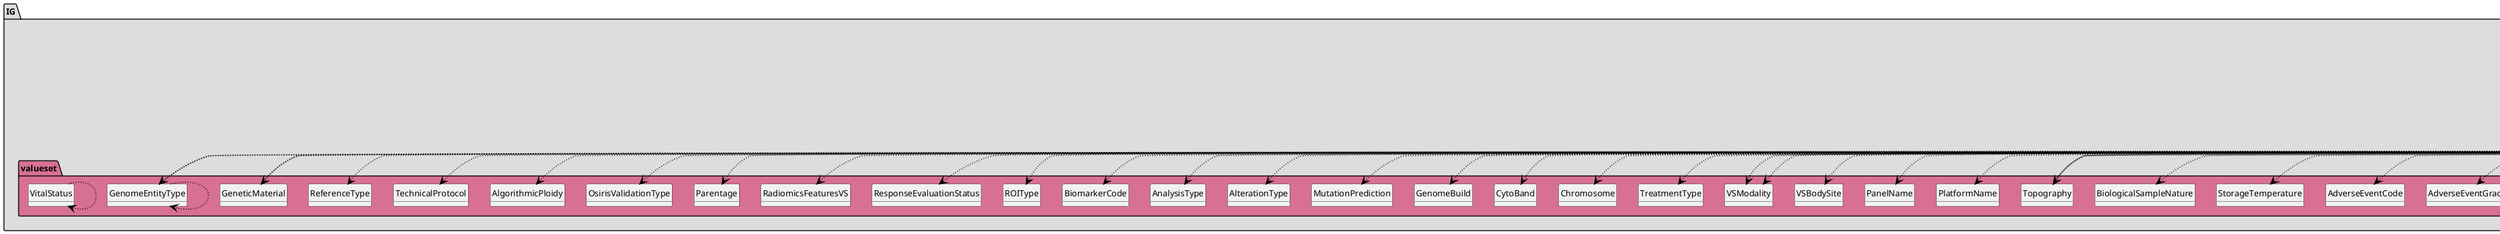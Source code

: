 @startuml
set namespaceSeparator ?
hide circle
hide class fields

package IG #DDDDDD{

     package Profiles #DDDDDD{

        class Analysis{

             Observation.category => [None..1]
             Observation.category.text => [None..None]
             Observation.code => [None..None]
             Observation.subject => [None..None]
             Observation.focus => [None..None]
             Observation.effective[x] => [1..None]
             Observation.effective[x]:effectiveDateTime => [1..1]
        } 

        class AnnotationReference{

             MolecularSequence.coordinateSystem => [None..None]
             MolecularSequence.patient => [None..None]
             MolecularSequence.referenceSeq.orientation => [None..None]
             MolecularSequence.referenceSeq.referenceSeqId => [1..None]
             MolecularSequence.repository => [1..None]
             MolecularSequence.repository:reference-db => [1..1]
             MolecularSequence.repository:reference-db.type => [None..None]
             MolecularSequence.repository:reference-db.name => [1..None]
             MolecularSequence.repository:reference-db.datasetId => [1..None]
             MolecularSequence.repository:pfam-domain => [0..1]
             MolecularSequence.repository:pfam-domain.type => [None..None]
             MolecularSequence.repository:pfam-domain.url => [None..None]
             MolecularSequence.repository:pfam-domain.name => [None..None]
             MolecularSequence.repository:pfam-domain.datasetId => [None..None]
             MolecularSequence.repository:pfam-domain.readsetId => [None..None]
        } 

        class Biomarker{

             Observation.code => [None..None]
             Observation.subject => [None..None]
             Observation.value[x] => [1..None]
             Observation.value[x]:valueQuantity => [0..1]
             Observation.value[x]:valueQuantity.value => [None..None]
             Observation.value[x]:valueQuantity.unit => [None..None]
             Observation.derivedFrom => [None..None]
        } 

        class CauseOfDeath{

             Observation.code => [None..None]
             Observation.subject => [1..None]
             Observation.value[x] => [1..None]
             Observation.component => [None..0]
        } 

        class ClinicalTrialSubject{

             ResearchSubject.study => [None..None]
             ResearchSubject.individual => [None..None]
        } 

        class ClinicalTrial{

             ResearchStudy.identifier => [1..1]
             ResearchStudy.title => [1..None]
        } 

        class CopyNumber{

             Observation => [None..None]
             Observation.subject => [None..None]
             Observation.derivedFrom => [1..None]
             Observation.derivedFrom:Analysis => [1..1]
             Observation.component:cytogenetic-location => [None..None]
             Observation.component:ref-sequence-assembly => [None..None]
             Observation.component:ref-sequence-assembly.value[x] => [None..None]
             Observation.component:variation-code => [None..None]
             Observation.component:variation-code.value[x] => [None..None]
             Observation.component:copy-number => [None..None]
             Observation.component:copy-number.value[x] => [None..None]
             Observation.component:exact-start-end => [None..None]
             Observation.component:exact-start-end.value[x].low => [None..None]
             Observation.component:exact-start-end.value[x].high => [None..None]
             Observation.component:variant-length => [None..None]
             Observation.component:actionability => [0..1]
             Observation.component:actionability.code => [None..None]
             Observation.component:actionability.value[x] => [None..None]
             Observation.component:proposed-for-orientation => [0..1]
             Observation.component:proposed-for-orientation.code => [None..None]
             Observation.component:proposed-for-orientation.value[x] => [None..None]
             Observation.component:pathogenicity => [0..1]
             Observation.component:pathogenicity.code => [None..None]
             Observation.component:pathogenicity.value[x] => [None..None]
             Observation.component:loss-of-heterozygosity => [0..1]
             Observation.component:loss-of-heterozygosity.code => [None..None]
             Observation.component:loss-of-heterozygosity.value[x] => [None..None]
             Observation.component:segment-intensity => [0..1]
             Observation.component:segment-intensity.code => [None..None]
             Observation.component:segment-intensity.value[x] => [None..None]
        } 

        class DataValidation{

             VerificationResult.target => [1..1]
             VerificationResult.status => [None..None]
             VerificationResult.validationType => [1..None]
             VerificationResult.validationProcess => [None..1]
        } 

        class DueToTumorPathologyEvent{

             Extension => [None..None]
             Extension.value[x] => [None..None]
        } 

        class Expression{

             Observation.extension:strandBias => <&plus>[0..1]
             Observation.code => [None..None]
             Observation.subject => [None..None]
             Observation.derivedFrom => [1..None]
             Observation.derivedFrom:analysis => [1..1]
             Observation.component => [1..None]
             Observation.component:actionability => [0..1]
             Observation.component:actionability.code => [None..None]
             Observation.component:actionability.value[x] => [None..None]
             Observation.component:proposed-for-orientation => [0..1]
             Observation.component:proposed-for-orientation.code => [None..None]
             Observation.component:proposed-for-orientation.value[x] => [None..None]
             Observation.component:pathogenicity => [0..1]
             Observation.component:pathogenicity.code => [None..None]
             Observation.component:pathogenicity.value[x] => [None..None]
             Observation.component:gene-studied => [0..*]
             Observation.component:gene-studied.code => [None..None]
             Observation.component:gene-studied.value[x] => [1..None]
             Observation.component:gene-expression => [1..1]
             Observation.component:gene-expression.code => [None..None]
             Observation.component:gene-expression.value[x] => [None..None]
        } 

        class FamilyCancerHistory{

             FamilyMemberHistory.patient => [None..None]
             FamilyMemberHistory.relationship => [None..None]
             FamilyMemberHistory.condition.code => [None..None]
        } 

        class Fusion{

             Observation.extension:spanning-pairs => <&plus>[0..1]
             Observation.extension:spanning-pairs.value[x] => <&plus>[None..None]
             Observation.extension:split-reads => <&plus>[0..1]
             Observation.extension:split-reads.value[x] => <&plus>[None..None]
             Observation.code => [None..None]
             Observation.subject => [None..None]
             Observation.derivedFrom => [1..None]
             Observation.derivedFrom:fusion-molecular-sequences => [0..2]
             Observation.derivedFrom:analysis => [1..1]
             Observation.component => [1..None]
             Observation.component:actionability => [0..1]
             Observation.component:actionability.code => [None..None]
             Observation.component:actionability.value[x] => [None..None]
             Observation.component:proposed-for-orientation => [0..1]
             Observation.component:proposed-for-orientation.code => [None..None]
             Observation.component:proposed-for-orientation.value[x] => [None..None]
             Observation.component:pathogenicity => [0..1]
             Observation.component:pathogenicity.code => [None..None]
             Observation.component:pathogenicity.value[x] => [None..None]
             Observation.component:gene-studied => [0..*]
             Observation.component:gene-studied.code => [None..None]
             Observation.component:gene-studied.value[x] => [1..None]
             Observation.component:in-frame => [1..1]
             Observation.component:in-frame.code => [None..None]
             Observation.component:in-frame.value[x] => [None..None]
        } 

        class GeneticConsent{

             Consent.scope => [None..None]
             Consent.category => [None..None]
             Consent.patient => [None..None]
             Consent.dateTime => [1..None]
             Consent.provision => [1..None]
             Consent.provision.type => [1..None]
             Consent.provision.class => [1..1]
             Consent.provision.data.reference => [None..None]
        } 

        class GenomeEntity{

             MolecularSequence.extension => [1..None]
             MolecularSequence.extension:genomeentityType => <&plus>[1..1]
             MolecularSequence.type => [None..0]
             MolecularSequence.coordinateSystem => [None..None]
             MolecularSequence.patient => [None..None]
             MolecularSequence.repository => [1..None]
             MolecularSequence.repository:genome-entity-db => [1..1]
             MolecularSequence.repository:genome-entity-db.type => [None..None]
             MolecularSequence.repository:genome-entity-db.name => [1..None]
             MolecularSequence.repository:genome-entity-db.datasetId => [1..None]
        } 

        class ImagingDevice{

             Device.manufacturer => [1..None]
             Device.deviceName => [1..1]
             Device.deviceName.name => [None..None]
             Device.deviceName.type => [None..None]
             Device.version => [1..1]
        } 

        class EndpointImaging{

             Endpoint.name => [1..None]
        } 

        class LocationImaging{

             Location.name => [None..None]
        } 

        class MolecularSequence3Prime{

             MolecularSequence.type => [None..None]
             MolecularSequence.coordinateSystem => [None..None]
             MolecularSequence.patient => [None..None]
             MolecularSequence.referenceSeq => [1..None]
             MolecularSequence.referenceSeq.chromosome => [None..None]
             MolecularSequence.referenceSeq.strand => [None..None]
             MolecularSequence.referenceSeq.windowStart => [None..None]
        } 

        class MolecularSequence5Prime{

             MolecularSequence.type => [None..None]
             MolecularSequence.coordinateSystem => [None..None]
             MolecularSequence.patient => [None..None]
             MolecularSequence.referenceSeq => [1..None]
             MolecularSequence.referenceSeq.chromosome => [None..None]
             MolecularSequence.referenceSeq.strand => [None..None]
             MolecularSequence.referenceSeq.windowStart => [None..None]
        } 

        class OncoAdverseEvent{

             AdverseEvent.extension:end-date => <&plus>[0..1]
             AdverseEvent.event => [1..None]
             AdverseEvent.subject => [None..None]
             AdverseEvent.date => [1..None]
             AdverseEvent.seriousness => [1..None]
             AdverseEvent.seriousness.coding.code => [None..None]
             AdverseEvent.suspectEntity.instance => [None..None]
             AdverseEvent.subjectMedicalHistory => [None..None]
        } 

        class ImagingContrast{

             Medication.code => [1..None]
             Medication.code.text => [None..None]
        } 

        class BiologicalSample{

             Specimen.extension => [1..None]
             Specimen.extension:BiologicalSampleOrigin => <&plus>[1..1]
             Specimen.extension:BiologicalSampleOrigin.value[x]:valueCodeableConcept => <&plus>[None..None]
             Specimen.extension:BasedOnCondition => <&plus>[0..1]
             Specimen.extension:BasedOnCondition.value[x]:valueReference => <&plus>[None..None]
             Specimen.identifier => [1..1]
             Specimen.type => [1..None]
             Specimen.subject => [None..None]
             Specimen.parent => [None..1]
             Specimen.collection.collected[x] => [1..None]
             Specimen.collection.collected[x]:collectedDateTime => [1..1]
             Specimen.collection.quantity => [None..None]
             Specimen.collection.quantity.value => [None..None]
             Specimen.collection.quantity.unit => [None..None]
             Specimen.collection.quantity.code => [None..None]
             Specimen.collection.bodySite => [1..None]
             Specimen.condition => [None..1]
             Specimen.condition.text => [None..None]
        } 

        class ImagingInjection{

             MedicationAdministration.medication[x] => [None..None]
             MedicationAdministration.effective[x] => [None..None]
             MedicationAdministration.effective[x]:effectiveDateTime => [0..1]
             MedicationAdministration.effective[x]:effectivePeriod => [0..1]
             MedicationAdministration.effective[x]:effectivePeriod.start => [None..None]
             MedicationAdministration.effective[x]:effectivePeriod.end => [None..None]
             MedicationAdministration.dosage => [None..None]
             MedicationAdministration.dosage.route => [None..None]
             MedicationAdministration.dosage.route.coding.code => [None..None]
             MedicationAdministration.dosage.route.coding.display => [None..None]
             MedicationAdministration.dosage.dose => [None..None]
        } 

        class OncoImagingStudy{

             ImagingStudy.identifier => [1..1]
             ImagingStudy.modality => [1..None]
             ImagingStudy.subject => [None..None]
             ImagingStudy.started => [1..None]
             ImagingStudy.endpoint => [1..1]
             ImagingStudy.numberOfSeries => [1..None]
             ImagingStudy.location => [None..None]
             ImagingStudy.reasonReference => [1..1]
             ImagingStudy.description => [1..None]
             ImagingStudy.series => [1..None]
             ImagingStudy.series.extension => [1..None]
             ImagingStudy.series.extension:series-weightheigt => <&plus>[0..1]
             ImagingStudy.series.extension:series-weightheigt.extension:patient_weight => <&plus>[None..None]
             ImagingStudy.series.extension:series-weightheigt.extension:patient_height => <&plus>[None..None]
             ImagingStudy.series.extension:imaging-settings => <&plus>[1..1]
             ImagingStudy.series.extension:imaging-settings.extension:slice_thickness => <&plus>[None..None]
             ImagingStudy.series.extension:imaging-settings.extension:pixel_spacing => <&plus>[None..None]
             ImagingStudy.series.extension:imaging-settings.extension:field_of_view => <&plus>[None..None]
             ImagingStudy.series.extension:imaging-settings.extension:rows => <&plus>[None..None]
             ImagingStudy.series.extension:imaging-settings.extension:columns => <&plus>[None..None]
             ImagingStudy.series.extension:imaging-settings.extension:mr_image => <&plus>[None..None]
             ImagingStudy.series.extension:imaging-settings.extension:mr_image.extension:sequence_name => <&plus>[None..None]
             ImagingStudy.series.extension:imaging-settings.extension:mr_image.extension:magnetic_field_strength => <&plus>[None..None]
             ImagingStudy.series.extension:imaging-settings.extension:mr_image.extension:mr_acquisition_type => <&plus>[None..None]
             ImagingStudy.series.extension:imaging-settings.extension:mr_image.extension:repetition_time => <&plus>[None..None]
             ImagingStudy.series.extension:imaging-settings.extension:mr_image.extension:echo_time => <&plus>[None..None]
             ImagingStudy.series.extension:imaging-settings.extension:mr_image.extension:imaging_frequency => <&plus>[None..None]
             ImagingStudy.series.extension:imaging-settings.extension:mr_image.extension:flip_angle => <&plus>[None..None]
             ImagingStudy.series.extension:imaging-settings.extension:mr_image.extension:inversion_time => <&plus>[None..None]
             ImagingStudy.series.extension:imaging-settings.extension:mr_image.extension:receive_coil_name => <&plus>[None..None]
             ImagingStudy.series.extension:imaging-settings.extension:ct_image => <&plus>[None..None]
             ImagingStudy.series.extension:imaging-settings.extension:ct_image.extension:kvp => <&plus>[None..None]
             ImagingStudy.series.extension:imaging-settings.extension:ct_image.extension:xray_tube_current => <&plus>[None..None]
             ImagingStudy.series.extension:imaging-settings.extension:ct_image.extension:exposure_time => <&plus>[None..None]
             ImagingStudy.series.extension:imaging-settings.extension:ct_image.extension:spiral_pitch_factor => <&plus>[None..None]
             ImagingStudy.series.extension:imaging-settings.extension:ct_image.extension:filter_type => <&plus>[None..None]
             ImagingStudy.series.extension:imaging-settings.extension:ct_image.extension:convolution_kernel => <&plus>[None..None]
             ImagingStudy.series.extension:imaging-settings.extension:dx_image => <&plus>[None..None]
             ImagingStudy.series.extension:imaging-settings.extension:dx_image.extension:image_laterality => <&plus>[None..None]
             ImagingStudy.series.extension:imaging-settings.extension:dx_image.extension:patient_orientation => <&plus>[None..None]
             ImagingStudy.series.extension:imaging-settings.extension:dx_image.extension:kvp => <&plus>[None..None]
             ImagingStudy.series.extension:imaging-settings.extension:dx_image.extension:exposure => <&plus>[None..None]
             ImagingStudy.series.extension:imaging-settings.extension:dx_image.extension:exposure_time => <&plus>[None..None]
             ImagingStudy.series.extension:imaging-settings.extension:pt_nm_image => <&plus>[None..None]
             ImagingStudy.series.extension:imaging-settings.extension:pt_nm_image.extension:attenuation_correction_method => <&plus>[None..None]
             ImagingStudy.series.extension:imaging-settings.extension:pt_nm_image.extension:reconstruction_method => <&plus>[None..None]
             ImagingStudy.series.extension:imaging-settings.extension:pt_nm_image.extension:scatter_correction_method => <&plus>[None..None]
             ImagingStudy.series.uid => [None..None]
             ImagingStudy.series.number => [None..None]
             ImagingStudy.series.modality => [None..None]
             ImagingStudy.series.description => [1..None]
             ImagingStudy.series.numberOfInstances => [1..None]
             ImagingStudy.series.bodySite => [None..None]
             ImagingStudy.series.started => [1..None]
             ImagingStudy.series.performer.actor => [None..None]
             ImagingStudy.series.instance.uid => [None..None]
        } 

        class OncoMedicationStatement{

             MedicationStatement.basedOn => [None..None]
             MedicationStatement.medication[x] => [None..None]
             MedicationStatement.medication[x]:medicationCodeableConcept => [0..1]
             MedicationStatement.medication[x]:medicationCodeableConcept.coding.code => [None..None]
             MedicationStatement.medication[x]:medicationCodeableConcept.text => [None..None]
             MedicationStatement.subject => [None..None]
        } 

        class OncoOrganization{

             Organization.identifier => [1..None]
             Organization.identifier:finess => [1..1]
             Organization.identifier:finess.system => [1..None]
             Organization.identifier:finess.value => [None..None]
        } 

        class OncoPatient{

             Patient.id => [1..None]
             Patient.extension => [1..None]
             Patient.extension:ethnicity => <&plus>[0..1]
             Patient.extension:origin-center => <&plus>[1..1]
             Patient.gender => [1..None]
             Patient.birthDate => [1..None]
             Patient.deceased[x] => [None..None]
             Patient.deceased[x]:deceasedDateTime => [0..1]
             Patient.managingOrganization => [1..None]
        } 

        class Surgery{

             Procedure.basedOn => [None..None]
             Procedure.category => [None..None]
             Procedure.category.text => [None..None]
             Procedure.code => [None..None]
             Procedure.subject => [None..None]
             Procedure.reasonReference => [None..None]
             Procedure.outcome => [None..None]
        } 

        class OncoTNM{

             Observation.code => [None..None]
             Observation.subject => [None..None]
             Observation.focus => [None..None]
             Observation.component => [None..None]
             Observation.component:tnm-t => [0..1]
             Observation.component:tnm-t.code => [None..None]
             Observation.component:tnm-t.value[x] => [None..None]
             Observation.component:tnm-n => [0..1]
             Observation.component:tnm-n.code => [None..None]
             Observation.component:tnm-n.value[x] => [None..None]
             Observation.component:tnm-m => [0..1]
             Observation.component:tnm-m.code => [None..None]
             Observation.component:tnm-m.value[x] => [None..None]
             Observation.component:tnm-type => [0..1]
             Observation.component:tnm-type.code => [None..None]
             Observation.component:tnm-type.value[x] => [None..None]
             Observation.component:tnm-type.value[x].coding.version => [None..None]
             Observation.component:tnm-type.value[x].coding.code => [None..None]
        } 

        class PerformanceStatus{

             Observation.code => [None..None]
             Observation.subject => [None..None]
             Observation.focus => [None..None]
             Observation.value[x] => [None..None]
        } 

        class RadiomicsImageFilters{

             Observation.extension => [1..None]
             Observation.extension:radiomics-image-filters-settings => <&plus>[1..1]
             Observation.partOf => [1..1]
             Observation.code => [None..None]
             Observation.note => [1..1]
        } 

        class RadiomicsCriteria{

             Observation.extension => [1..None]
             Observation.extension:radiomics-criteria-settings => <&plus>[1..1]
             Observation.code => [None..None]
             Observation.focus => [1..1]
             Observation.hasMember => [1..1]
        } 

        class RadiomicsFeatures{

             Observation.code => [None..None]
             Observation.code.coding.code => [1..None]
             Observation.code.text => [1..None]
             Observation.value[x] => [1..None]
             Observation.value[x]:valueQuantity => [1..1]
             Observation.hasMember => [1..None]
        } 

        class RadiotherapyCourseSummary{

             Procedure.extension:treatmentIntent => <&plus>[0..1]
             Procedure.extension:treatmentTerminationReason => <&plus>[0..1]
             Procedure.extension:numberOfSessions => <&plus>[0..1]
             Procedure.basedOn => [None..None]
             Procedure.category => [1..None]
             Procedure.category.coding.code => [1..None]
             Procedure.code => [1..None]
             Procedure.code.coding.display => [None..None]
             Procedure.subject => [None..None]
             Procedure.performed[x] => [1..None]
             Procedure.performed[x].start => [1..None]
             Procedure.performed[x].end => [1..None]
        } 

        class RadiotherapyPhase{

             Procedure.extension => [1..None]
             Procedure.extension:numberOfFractions => <&plus>[1..1]
             Procedure.partOf => [1..1]
             Procedure.category => [1..None]
             Procedure.category.coding.code => [1..None]
             Procedure.code => [1..None]
             Procedure.code.coding.display => [None..None]
             Procedure.subject => [None..None]
             Procedure.performed[x] => [1..None]
             Procedure.performed[x].start => [1..None]
             Procedure.performed[x].end => [1..None]
        } 

        class RadiotherapyPlan{

             Procedure.extension => [2..None]
             Procedure.extension:basedOn => <&plus>[0..3]
             Procedure.extension:basedOn.extension:seriesUID => <&plus>[None..None]
             Procedure.extension:basedOn.extension:rtStructUID => <&plus>[None..None]
             Procedure.extension:doseToVolume => <&plus>[0..*]
             Procedure.extension:doseToVolume.extension:fractionDose => <&plus>[None..None]
             Procedure.extension:doseToVolume.extension:numberOfFractions => <&plus>[None..None]
             Procedure.extension:doseToVolume.extension:totalDose => <&plus>[None..None]
             Procedure.extension:doseToVolume.extension:rtDoseUID => <&plus>[None..None]
             Procedure.extension:modalityAndTechnique => <&plus>[0..*]
             Procedure.extension:modalityAndTechnique.extension:radiotherapyModality => <&plus>[None..None]
             Procedure.extension:modalityAndTechnique.extension:radiotherapyTechnique => <&plus>[None..None]
             Procedure.extension:modalityAndTechnique.extension:radiotherapyTreatmentMachinePlanned => <&plus>[None..None]
             Procedure.extension:energyOrIsotope => <&plus>[0..*]
             Procedure.extension:energyOrIsotope.extension:quantityEnergyOrIsotope => <&plus>[None..None]
             Procedure.extension:energyOrIsotope.extension:nameEnergyOrIsotope => <&plus>[None..None]
             Procedure.extension:numberOfFractions => <&plus>[1..1]
             Procedure.extension:reasonReplanification => <&plus>[0..1]
             Procedure.extension:algorithmName => <&plus>[1..1]
             Procedure.identifier => [1..None]
             Procedure.identifier:rtPlanUID => [1..1]
             Procedure.identifier:rtPlanUID.type => [1..None]
             Procedure.partOf => [1..1]
             Procedure.category => [1..None]
             Procedure.category.coding.code => [1..None]
             Procedure.code => [1..None]
             Procedure.code.coding.display => [None..None]
             Procedure.subject => [None..None]
             Procedure.performed[x] => [1..None]
             Procedure.performed[x].start => [1..None]
             Procedure.performed[x].end => [1..None]
        } 

        class RadiotherapyVolume{

             BodyStructure.identifier => [1..1]
             BodyStructure.location => [1..None]
             BodyStructure.locationQualifier => [None..None]
             BodyStructure.description => [None..None]
             BodyStructure.patient => [None..None]
        } 

        class RelatedPathology{

             Condition.code => [None..None]
             Condition.subject => [None..None]
             Condition.onset[x] => [None..None]
             Condition.onset[x]:onsetDateTime => [0..1]
             Condition.abatement[x] => [None..None]
             Condition.abatement[x]:abatementDateTime => [0..1]
        } 

        class ResponseEvaluation{

             Observation.basedOn => [None..None]
             Observation.code => [None..None]
             Observation.subject => [None..None]
             Observation.effective[x] => [1..None]
             Observation.effective[x]:effectiveDateTime => [1..1]
             Observation.value[x] => [1..None]
        } 

        class RoiSegmentation{

             Observation.text => [1..None]
             Observation.identifier => [4..None]
             Observation.identifier:dicom_reference => [1..*]
             Observation.identifier:dicom_reference.type.text => [1..None]
             Observation.identifier:series_reference => [1..1]
             Observation.identifier:series_reference.type.text => [1..None]
             Observation.identifier:roi => [1..1]
             Observation.identifier:roi.type.text => [1..None]
             Observation.identifier:file => [1..1]
             Observation.identifier:file.type.text => [1..None]
             Observation.partOf => [1..1]
             Observation.code => [None..None]
             Observation.subject => [None..None]
             Observation.note => [None..1]
        } 

        class SequencingAnalysis{

             Observation => [None..None]
             Observation.category.text => [None..None]
             Observation.code => [None..None]
             Observation.subject => [None..None]
             Observation.focus => [None..None]
             Observation.effective[x]:effectiveDateTime => [None..None]
             Observation.method => [1..None]
             Observation.specimen => [None..None]
             Observation.device => [1..None]
             Observation.component => [1..None]
             Observation.component:algorithmic-cellularity => [0..1]
             Observation.component:algorithmic-cellularity.code => [None..None]
             Observation.component:algorithmic-cellularity.value[x] => [None..None]
             Observation.component:algorithmic-ploidy => [0..1]
             Observation.component:algorithmic-ploidy.code => [None..None]
             Observation.component:algorithmic-ploidy.value[x] => [None..None]
             Observation.component:algorithmic-ploidy.value[x]:valueCodeableConcept => [0..1]
             Observation.component:number-of-breakpoints => [0..1]
             Observation.component:number-of-breakpoints.code => [None..None]
             Observation.component:number-of-breakpoints.value[x] => [None..None]
             Observation.component:date-of-experiment => [0..1]
             Observation.component:date-of-experiment.code => [None..None]
             Observation.component:date-of-experiment.value[x] => [None..None]
             Observation.component:analytic-pipeline-code => [1..1]
             Observation.component:analytic-pipeline-code.code => [None..None]
             Observation.component:analytic-pipeline-code.value[x] => [None..None]
        } 

        class SequencingDevice{

             Device.identifier => [None..1]
             Device.type => [1..None]
             Device.version => [None..1]
             Device.version.type => [None..None]
             Device.version.type.coding => [None..None]
             Device.version.type.text => [None..None]
        } 

        class SNP{

             Observation.extension:strand-bias => <&plus>[0..1]
             Observation.extension:strand-bias.value[x] => <&plus>[None..None]
             Observation.subject => [1..None]
             Observation.derivedFrom => [1..1]
             Observation.component => [8..None]
             Observation.component:cytogenetic-location => [None..1]
             Observation.component:cytogenetic-location.value[x] => [None..None]
             Observation.component:ref-sequence-assembly => [1..1]
             Observation.component:ref-sequence-assembly.value[x] => [None..None]
             Observation.component:dna-chg-type => [1..None]
             Observation.component:dna-chg-type.value[x] => [None..None]
             Observation.component:genomic-source-class => [1..None]
             Observation.component:genomic-source-class.value[x] => [None..None]
             Observation.component:allelic-read-depth => [1..1]
             Observation.component:allelic-read-depth.value[x] => [None..None]
             Observation.component:allelic-state => [None..None]
             Observation.component:allelic-state.value[x] => [None..None]
             Observation.component:ref-allele => [1..None]
             Observation.component:ref-allele.value[x] => [None..None]
             Observation.component:alt-allele => [1..None]
             Observation.component:alt-allele.value[x] => [None..None]
             Observation.component:exact-start-end => [None..None]
             Observation.component:exact-start-end.value[x].low => [None..None]
             Observation.component:exact-start-end.value[x].high => [1..None]
             Observation.component:pathogenicity => [0..1]
             Observation.component:pathogenicity.code => [None..None]
             Observation.component:pathogenicity.value[x] => [None..None]
             Observation.component:actionability => [0..1]
             Observation.component:actionability.code => [None..None]
             Observation.component:actionability.value[x] => [None..None]
             Observation.component:proposed-for-orientation => [0..1]
             Observation.component:proposed-for-orientation.code => [None..None]
             Observation.component:proposed-for-orientation.value[x] => [None..None]
             Observation.component:chromosome => [1..*]
             Observation.component:chromosome.code => [None..None]
             Observation.component:chromosome.value[x] => [1..None]
             Observation.component:variant-read-depth => [1..1]
             Observation.component:variant-read-depth.code => [None..None]
             Observation.component:variant-read-depth.value[x] => [1..None]
        } 

        class Treatment{

             CarePlan.extension:treatment-line => <&plus>[0..1]
             CarePlan.extension:treatment-line.value[x]:valueInteger => <&plus>[None..None]
             CarePlan.category => [1..1]
             CarePlan.subject => [None..None]
             CarePlan.period.start => [1..None]
             CarePlan.period.end => [1..None]
             CarePlan.supportingInfo => [None..1]
             CarePlan.activity => [None..None]
             CarePlan.activity.detail.code => [None..None]
             CarePlan.activity.detail.reasonReference => [None..None]
             CarePlan.activity:activity-code => [0..1]
             CarePlan.activity:activity-code.detail => [1..None]
             CarePlan.activity:activity-code.detail.code => [1..None]
             CarePlan.activity:activity-code.detail.code.coding.system => [1..None]
        } 

        class TumorPathologyEvent{

             Condition.extension:due-to => <&plus>[0..1]
             Condition.extension:laterality => <&plus>[0..1]
             Condition.extension:laterality.value[x].coding.code => <&plus>[None..None]
             Condition.extension:histologygrade => <&plus>[0..1]
             Condition.extension:histologygrade.extension:histologyGradeType => <&plus>[None..None]
             Condition.extension:histologygrade.extension:histologyGradeValue => <&plus>[None..None]
             Condition.code => [1..None]
             Condition.bodySite => [1..1]
             Condition.bodySite.coding.code => [None..None]
             Condition.subject => [None..None]
             Condition.onset[x] => [1..None]
             Condition.onset[x]:onsetDateTime => [1..1]
             Condition.abatement[x] => [None..None]
             Condition.abatement[x]:abatementDateTime => [0..1]
             Condition.recordedDate => [1..None]
             Condition.stage => [1..None]
             Condition.stage:morphology => [1..1]
             Condition.stage:morphology.summary => [1..None]
             Condition.stage:morphology.summary.coding.code => [None..None]
             Condition.stage:morphology.type.coding.code => [1..None]
        } 

        class VariantAnnotation{

             Observation => [None..None]
             Observation.subject => [None..None]
             Observation.hasMember => [2..2]
             Observation.derivedFrom => [1..2]
             Observation.component => [1..None]
             Observation.component:gene-studied => [None..1]
             Observation.component:gene-studied.value[x].coding.code => [None..None]
             Observation.component:gene-studied.value[x].text => [None..None]
             Observation.component:cytogenetic-location => [None..1]
             Observation.component:cytogenetic-location.value[x].text => [None..None]
             Observation.component:dna-chg => [None..None]
             Observation.component:dna-chg.value[x].coding.code => [None..None]
             Observation.component:dna-chg-type => [1..None]
             Observation.component:dna-chg-type.value[x] => [None..None]
             Observation.component:dna-chg-type.value[x].coding => [1..1]
             Observation.component:dna-chg-type.value[x].coding.code => [None..None]
             Observation.component:genomic-dna-chg => [None..None]
             Observation.component:genomic-dna-chg.value[x].coding.code => [None..None]
             Observation.component:amino-acid-chg => [None..None]
             Observation.component:amino-acid-chg.value[x].coding.code => [None..None]
             Observation.component:amino-acid-chg-type => [None..None]
             Observation.component:amino-acid-chg-type.value[x] => [None..None]
             Observation.component:amino-acid-chg-type.value[x].coding.code => [None..None]
             Observation.component:mutation-prediction-software => [0..1]
             Observation.component:mutation-prediction-software.code => [None..None]
             Observation.component:mutation-prediction-software.code.text => [None..None]
             Observation.component:mutation-prediction-software.value[x] => [None..None]
             Observation.component:mutation-prediction-software.value[x].coding.code => [None..None]
             Observation.component:mutation-prediction-score => [0..1]
             Observation.component:mutation-prediction-score.code => [None..None]
             Observation.component:mutation-prediction-score.code.text => [None..None]
             Observation.component:mutation-prediction-score.value[x] => [None..None]
             Observation.component:mutation-prediction-score.value[x].value => [None..None]
             Observation.component:mutation-prediction-evidence-value => [0..1]
             Observation.component:mutation-prediction-evidence-value.code => [None..None]
             Observation.component:mutation-prediction-evidence-value.code.text => [None..None]
             Observation.component:mutation-prediction-evidence-value.value[x] => [None..None]
             Observation.component:rna-chg => [0..1]
             Observation.component:rna-chg.code => [None..None]
             Observation.component:rna-chg.code.text => [None..None]
             Observation.component:rna-chg.value[x] => [None..None]
             Observation.component:rna-chg.value[x].coding.code => [None..None]
             Observation.component:on-splicing-site => [0..1]
             Observation.component:on-splicing-site.code => [None..None]
             Observation.component:on-splicing-site.value[x] => [None..None]
        } 

        class VitalStatus{

             Observation.code => [None..None]
             Observation.subject => [1..None]
             Observation.effective[x] => [1..None]
             Observation.value[x] => [1..None]
             Observation.value[x].coding.code => [1..None]
             Observation.component => [None..0]
         }

     }
     package extension #paleturquoise {

     Expression -[#black,dashed,thickness=2]-> GeneExpressionDataType
     Fusion -[#black,dashed,thickness=2]-> SpanningPairs
     Fusion -[#black,dashed,thickness=2]-> SplitReads
     GenomeEntity -[#black,dashed,thickness=2]-> GenomeEntityType
     OncoAdverseEvent -[#black,dashed,thickness=2]-> EndDate
     BiologicalSample -[#black,dashed,thickness=2]-> BiologicalSampleOrigin
     BiologicalSample -[#black,dashed,thickness=2]-> BasedOnCondition
     OncoImagingStudy -[#black,dashed,thickness=2]-> WeightHeight
     OncoImagingStudy -[#black,dashed,thickness=2]-> ImagingSettings
     OncoPatient -[#black,dashed,thickness=2]-> Ethnicity
     OncoPatient -[#black,dashed,thickness=2]-> OriginCenter
     RadiomicsImageFilters -[#black,dashed,thickness=2]-> RadiomicsImageFiltersSettings
     RadiomicsCriteria -[#black,dashed,thickness=2]-> RadiomicsCriteriaSettings
     RadiotherapyCourseSummary -[#black,dashed,thickness=2]-> TreatmentIntent
     RadiotherapyCourseSummary -[#black,dashed,thickness=2]-> TreatmentTerminationReason
     RadiotherapyCourseSummary -[#black,dashed,thickness=2]-> NumberOfSessions
     RadiotherapyPhase -[#black,dashed,thickness=2]-> NumberOfFractions
     RadiotherapyPlan -[#black,dashed,thickness=2]-> BasedOn
     RadiotherapyPlan -[#black,dashed,thickness=2]-> DoseToVolume
     RadiotherapyPlan -[#black,dashed,thickness=2]-> ModalityAndTechnique
     RadiotherapyPlan -[#black,dashed,thickness=2]-> EnergyOrIsotope
     RadiotherapyPlan -[#black,dashed,thickness=2]-> NumberOfFractions
     RadiotherapyPlan -[#black,dashed,thickness=2]-> ReasonReplanification
     RadiotherapyPlan -[#black,dashed,thickness=2]-> AlgorithmName
     SNP -[#black,dashed,thickness=2]-> StrandBias
     Treatment -[#black,dashed,thickness=2]-> TreatmentLine
     TumorPathologyEvent -[#black,dashed,thickness=2]-> DueToTumorPathologyEvent
     TumorPathologyEvent -[#black,dashed,thickness=2]-> Laterality
     TumorPathologyEvent -[#black,dashed,thickness=2]-> Histology_Grade

        class BasedOnCondition{

          Extension.extension => [None..0]
          Extension.url => [None..None]
          Extension.value[x] => [None..None]
          Extension.value[x]:valueReference => [0..1]
        } 
        class BiologicalSampleOrigin{

          Extension.extension => [None..0]
          Extension.url => [None..None]
          Extension.value[x] => [1..None]
          Extension.value[x]:valueCodeableConcept => [1..1]
          Extension.value[x]:valueCodeableConcept.text => [None..None]
        } 
        class EndDate{

          Extension.extension => [None..0]
          Extension.url => [None..None]
          Extension.value[x] => [None..None]
        } 
        class AlgorithmName{

          Extension.extension => [None..0]
          Extension.url => [None..None]
          Extension.value[x] => [None..None]
        } 
        class BasedOn{

          Extension.extension:imagingStudyRef => [0..1]
          Extension.extension:imagingStudyRef.extension => [None..0]
          Extension.extension:imagingStudyRef.url => [None..None]
          Extension.extension:imagingStudyRef.value[x] => [None..None]
          Extension.extension:seriesUID => [0..1]
          Extension.extension:seriesUID.extension => [None..0]
          Extension.extension:seriesUID.url => [None..None]
          Extension.extension:seriesUID.value[x] => [None..None]
          Extension.extension:rtStructUID => [0..1]
          Extension.extension:rtStructUID.extension => [None..0]
          Extension.extension:rtStructUID.url => [None..None]
          Extension.extension:rtStructUID.value[x] => [None..None]
          Extension.url => [None..None]
          Extension.value[x] => [None..0]
        } 
        class DoseToVolume{

          Extension.extension => [4..None]
          Extension.extension:volume => [1..*]
          Extension.extension:volume.extension => [None..0]
          Extension.extension:volume.url => [None..None]
          Extension.extension:volume.value[x] => [1..None]
          Extension.extension:fractionDose => [1..1]
          Extension.extension:fractionDose.extension => [None..0]
          Extension.extension:fractionDose.url => [None..None]
          Extension.extension:fractionDose.value[x] => [1..None]
          Extension.extension:numberOfFractions => [1..1]
          Extension.extension:numberOfFractions.extension => [None..0]
          Extension.extension:numberOfFractions.url => [None..None]
          Extension.extension:numberOfFractions.value[x] => [1..None]
          Extension.extension:totalDose => [1..1]
          Extension.extension:totalDose.extension => [None..0]
          Extension.extension:totalDose.url => [None..None]
          Extension.extension:totalDose.value[x] => [1..None]
          Extension.extension:rtDoseUID => [0..1]
          Extension.extension:rtDoseUID.extension => [None..0]
          Extension.extension:rtDoseUID.url => [None..None]
          Extension.extension:rtDoseUID.value[x] => [None..None]
          Extension.url => [None..None]
          Extension.value[x] => [None..0]
        } 
        class EnergyOrIsotope{

          Extension.extension => [1..None]
          Extension.extension:quantityEnergyOrIsotope => [1..1]
          Extension.extension:quantityEnergyOrIsotope.extension => [None..0]
          Extension.extension:quantityEnergyOrIsotope.url => [None..None]
          Extension.extension:quantityEnergyOrIsotope.value[x] => [1..None]
          Extension.extension:nameEnergyOrIsotope => [0..1]
          Extension.extension:nameEnergyOrIsotope.extension => [None..0]
          Extension.extension:nameEnergyOrIsotope.url => [None..None]
          Extension.extension:nameEnergyOrIsotope.value[x] => [None..None]
          Extension.url => [None..None]
          Extension.value[x] => [None..0]
        } 
        class Ethnicity{

          Extension.extension => [None..0]
          Extension.url => [None..None]
          Extension.value[x] => [None..None]
        } 
        class GeneExpressionDataType{

          Extension.extension => [None..0]
          Extension.url => [None..None]
          Extension.value[x] => [None..None]
        } 
        class GenomeEntityType{

          Extension.extension => [None..0]
          Extension.url => [None..None]
          Extension.value[x] => [1..None]
        } 
        class Histology_Grade{

          Extension.extension:histologyGradeType => [0..1]
          Extension.extension:histologyGradeType.extension => [None..0]
          Extension.extension:histologyGradeType.url => [None..None]
          Extension.extension:histologyGradeType.value[x] => [None..None]
          Extension.extension:histologyGradeValue => [0..1]
          Extension.extension:histologyGradeValue.extension => [None..0]
          Extension.extension:histologyGradeValue.url => [None..None]
          Extension.extension:histologyGradeValue.value[x] => [None..None]
          Extension.url => [None..None]
          Extension.value[x] => [None..0]
        } 
        class ImagingSettings{

          Extension.extension => [4..None]
          Extension.extension:slice_thickness => [1..1]
          Extension.extension:slice_thickness.extension => [None..0]
          Extension.extension:slice_thickness.url => [None..None]
          Extension.extension:slice_thickness.value[x] => [1..None]
          Extension.extension:pixel_spacing => [1..1]
          Extension.extension:pixel_spacing.extension => [None..0]
          Extension.extension:pixel_spacing.url => [None..None]
          Extension.extension:pixel_spacing.value[x] => [1..None]
          Extension.extension:field_of_view => [0..1]
          Extension.extension:field_of_view.extension => [None..0]
          Extension.extension:field_of_view.url => [None..None]
          Extension.extension:field_of_view.value[x] => [None..None]
          Extension.extension:rows => [1..1]
          Extension.extension:rows.extension => [None..0]
          Extension.extension:rows.url => [None..None]
          Extension.extension:rows.value[x] => [1..None]
          Extension.extension:columns => [1..1]
          Extension.extension:columns.extension => [None..0]
          Extension.extension:columns.url => [None..None]
          Extension.extension:columns.value[x] => [1..None]
          Extension.extension:imaging_injection => [0..1]
          Extension.extension:imaging_injection.extension => [None..0]
          Extension.extension:imaging_injection.url => [None..None]
          Extension.extension:imaging_injection.value[x] => [None..None]
          Extension.extension:imaging_injection.value[x]:valueReference => [0..1]
          Extension.extension:mr_image => [0..1]
          Extension.extension:mr_image.extension => [9..None]
          Extension.extension:mr_image.extension:sequence_name => [1..1]
          Extension.extension:mr_image.extension:sequence_name.extension => [None..0]
          Extension.extension:mr_image.extension:sequence_name.url => [None..None]
          Extension.extension:mr_image.extension:sequence_name.value[x] => [1..None]
          Extension.extension:mr_image.extension:magnetic_field_strength => [1..1]
          Extension.extension:mr_image.extension:magnetic_field_strength.extension => [None..0]
          Extension.extension:mr_image.extension:magnetic_field_strength.url => [None..None]
          Extension.extension:mr_image.extension:magnetic_field_strength.value[x] => [1..None]
          Extension.extension:mr_image.extension:mr_acquisition_type => [1..1]
          Extension.extension:mr_image.extension:mr_acquisition_type.extension => [None..0]
          Extension.extension:mr_image.extension:mr_acquisition_type.url => [None..None]
          Extension.extension:mr_image.extension:mr_acquisition_type.value[x] => [1..None]
          Extension.extension:mr_image.extension:repetition_time => [1..1]
          Extension.extension:mr_image.extension:repetition_time.extension => [None..0]
          Extension.extension:mr_image.extension:repetition_time.url => [None..None]
          Extension.extension:mr_image.extension:repetition_time.value[x] => [1..None]
          Extension.extension:mr_image.extension:echo_time => [1..1]
          Extension.extension:mr_image.extension:echo_time.extension => [None..0]
          Extension.extension:mr_image.extension:echo_time.url => [None..None]
          Extension.extension:mr_image.extension:echo_time.value[x] => [1..None]
          Extension.extension:mr_image.extension:imaging_frequency => [1..1]
          Extension.extension:mr_image.extension:imaging_frequency.extension => [None..0]
          Extension.extension:mr_image.extension:imaging_frequency.url => [None..None]
          Extension.extension:mr_image.extension:imaging_frequency.value[x] => [1..None]
          Extension.extension:mr_image.extension:flip_angle => [1..1]
          Extension.extension:mr_image.extension:flip_angle.extension => [None..0]
          Extension.extension:mr_image.extension:flip_angle.url => [None..None]
          Extension.extension:mr_image.extension:flip_angle.value[x] => [1..None]
          Extension.extension:mr_image.extension:inversion_time => [1..1]
          Extension.extension:mr_image.extension:inversion_time.extension => [None..0]
          Extension.extension:mr_image.extension:inversion_time.url => [None..None]
          Extension.extension:mr_image.extension:inversion_time.value[x] => [1..None]
          Extension.extension:mr_image.extension:receive_coil_name => [1..1]
          Extension.extension:mr_image.extension:receive_coil_name.extension => [None..0]
          Extension.extension:mr_image.extension:receive_coil_name.url => [None..None]
          Extension.extension:mr_image.extension:receive_coil_name.value[x] => [1..None]
          Extension.extension:mr_image.url => [None..None]
          Extension.extension:mr_image.value[x] => [None..0]
          Extension.extension:ct_image => [0..1]
          Extension.extension:ct_image.extension => [5..None]
          Extension.extension:ct_image.extension:kvp => [0..1]
          Extension.extension:ct_image.extension:kvp.extension => [None..0]
          Extension.extension:ct_image.extension:kvp.url => [None..None]
          Extension.extension:ct_image.extension:kvp.value[x] => [None..None]
          Extension.extension:ct_image.extension:xray_tube_current => [1..1]
          Extension.extension:ct_image.extension:xray_tube_current.extension => [None..0]
          Extension.extension:ct_image.extension:xray_tube_current.url => [None..None]
          Extension.extension:ct_image.extension:xray_tube_current.value[x] => [1..None]
          Extension.extension:ct_image.extension:exposure_time => [1..1]
          Extension.extension:ct_image.extension:exposure_time.extension => [None..0]
          Extension.extension:ct_image.extension:exposure_time.url => [None..None]
          Extension.extension:ct_image.extension:exposure_time.value[x] => [1..None]
          Extension.extension:ct_image.extension:spiral_pitch_factor => [1..1]
          Extension.extension:ct_image.extension:spiral_pitch_factor.extension => [None..0]
          Extension.extension:ct_image.extension:spiral_pitch_factor.url => [None..None]
          Extension.extension:ct_image.extension:spiral_pitch_factor.value[x] => [1..None]
          Extension.extension:ct_image.extension:filter_type => [1..1]
          Extension.extension:ct_image.extension:filter_type.extension => [None..0]
          Extension.extension:ct_image.extension:filter_type.url => [None..None]
          Extension.extension:ct_image.extension:filter_type.value[x] => [1..None]
          Extension.extension:ct_image.extension:convolution_kernel => [1..1]
          Extension.extension:ct_image.extension:convolution_kernel.extension => [None..0]
          Extension.extension:ct_image.extension:convolution_kernel.url => [None..None]
          Extension.extension:ct_image.extension:convolution_kernel.value[x] => [1..None]
          Extension.extension:ct_image.url => [None..None]
          Extension.extension:ct_image.value[x] => [None..0]
          Extension.extension:dx_image => [0..1]
          Extension.extension:dx_image.extension => [4..None]
          Extension.extension:dx_image.extension:image_laterality => [1..1]
          Extension.extension:dx_image.extension:image_laterality.extension => [None..0]
          Extension.extension:dx_image.extension:image_laterality.url => [None..None]
          Extension.extension:dx_image.extension:image_laterality.value[x] => [1..None]
          Extension.extension:dx_image.extension:patient_orientation => [0..1]
          Extension.extension:dx_image.extension:patient_orientation.extension => [None..0]
          Extension.extension:dx_image.extension:patient_orientation.url => [None..None]
          Extension.extension:dx_image.extension:patient_orientation.value[x] => [None..None]
          Extension.extension:dx_image.extension:kvp => [1..1]
          Extension.extension:dx_image.extension:kvp.extension => [None..0]
          Extension.extension:dx_image.extension:kvp.url => [None..None]
          Extension.extension:dx_image.extension:kvp.value[x] => [1..None]
          Extension.extension:dx_image.extension:exposure => [1..1]
          Extension.extension:dx_image.extension:exposure.extension => [None..0]
          Extension.extension:dx_image.extension:exposure.url => [None..None]
          Extension.extension:dx_image.extension:exposure.value[x] => [1..None]
          Extension.extension:dx_image.extension:exposure_time => [1..1]
          Extension.extension:dx_image.extension:exposure_time.extension => [None..0]
          Extension.extension:dx_image.extension:exposure_time.url => [None..None]
          Extension.extension:dx_image.extension:exposure_time.value[x] => [1..None]
          Extension.extension:dx_image.url => [None..None]
          Extension.extension:dx_image.value[x] => [None..0]
          Extension.extension:pt_nm_image => [0..1]
          Extension.extension:pt_nm_image.extension => [3..None]
          Extension.extension:pt_nm_image.extension:attenuation_correction_method => [1..1]
          Extension.extension:pt_nm_image.extension:attenuation_correction_method.extension => [None..0]
          Extension.extension:pt_nm_image.extension:attenuation_correction_method.url => [None..None]
          Extension.extension:pt_nm_image.extension:attenuation_correction_method.value[x] => [1..None]
          Extension.extension:pt_nm_image.extension:reconstruction_method => [1..1]
          Extension.extension:pt_nm_image.extension:reconstruction_method.extension => [None..0]
          Extension.extension:pt_nm_image.extension:reconstruction_method.url => [None..None]
          Extension.extension:pt_nm_image.extension:reconstruction_method.value[x] => [1..None]
          Extension.extension:pt_nm_image.extension:scatter_correction_method => [1..1]
          Extension.extension:pt_nm_image.extension:scatter_correction_method.extension => [None..0]
          Extension.extension:pt_nm_image.extension:scatter_correction_method.url => [None..None]
          Extension.extension:pt_nm_image.extension:scatter_correction_method.value[x] => [1..None]
          Extension.extension:pt_nm_image.url => [None..None]
          Extension.extension:pt_nm_image.value[x] => [None..0]
          Extension.url => [None..None]
          Extension.value[x] => [None..0]
        } 
        class Laterality{

          Extension.extension => [None..0]
          Extension.url => [None..None]
          Extension.value[x] => [None..None]
        } 
        class ModalityAndTechnique{

          Extension.extension => [2..None]
          Extension.extension:radiotherapyModality => [1..1]
          Extension.extension:radiotherapyModality.extension => [None..0]
          Extension.extension:radiotherapyModality.url => [None..None]
          Extension.extension:radiotherapyModality.value[x] => [1..None]
          Extension.extension:radiotherapyTechnique => [1..1]
          Extension.extension:radiotherapyTechnique.extension => [None..0]
          Extension.extension:radiotherapyTechnique.url => [None..None]
          Extension.extension:radiotherapyTechnique.value[x] => [1..None]
          Extension.extension:radiotherapyTreatmentMachinePlanned => [0..1]
          Extension.extension:radiotherapyTreatmentMachinePlanned.extension => [None..0]
          Extension.extension:radiotherapyTreatmentMachinePlanned.url => [None..None]
          Extension.extension:radiotherapyTreatmentMachinePlanned.value[x] => [None..None]
          Extension.url => [None..None]
          Extension.value[x] => [None..0]
        } 
        class NumberOfFractions{

          Extension.extension => [None..0]
          Extension.url => [None..None]
          Extension.value[x] => [None..None]
        } 
        class NumberOfSessions{

          Extension.extension => [None..0]
          Extension.url => [None..None]
          Extension.value[x] => [None..None]
        } 
        class OriginCenter{

          Extension.extension => [None..0]
          Extension.url => [None..None]
          Extension.value[x] => [1..None]
        } 
        class RadiomicsCriteriaSettings{

          Extension.extension => [11..None]
          Extension.extension:softwareName => [1..1]
          Extension.extension:softwareName.extension => [2..None]
          Extension.extension:softwareName.extension:code => [1..1]
          Extension.extension:softwareName.extension:code.extension => [None..0]
          Extension.extension:softwareName.extension:code.url => [None..None]
          Extension.extension:softwareName.extension:code.value[x] => [None..None]
          Extension.extension:softwareName.extension:code.value[x]:valueCoding => [0..1]
          Extension.extension:softwareName.extension:valueString => [1..1]
          Extension.extension:softwareName.extension:valueString.extension => [None..0]
          Extension.extension:softwareName.extension:valueString.url => [None..None]
          Extension.extension:softwareName.extension:valueString.value[x] => [1..None]
          Extension.extension:softwareName.extension:valueString.value[x]:valueString => [1..1]
          Extension.extension:softwareName.url => [None..None]
          Extension.extension:softwareName.value[x] => [None..0]
          Extension.extension:softwareVersion => [1..1]
          Extension.extension:softwareVersion.extension => [2..None]
          Extension.extension:softwareVersion.extension:code => [1..1]
          Extension.extension:softwareVersion.extension:code.extension => [None..0]
          Extension.extension:softwareVersion.extension:code.url => [None..None]
          Extension.extension:softwareVersion.extension:code.value[x] => [None..None]
          Extension.extension:softwareVersion.extension:code.value[x]:valueCoding => [0..1]
          Extension.extension:softwareVersion.extension:valueString => [1..1]
          Extension.extension:softwareVersion.extension:valueString.extension => [None..0]
          Extension.extension:softwareVersion.extension:valueString.url => [None..None]
          Extension.extension:softwareVersion.extension:valueString.value[x] => [1..None]
          Extension.extension:softwareVersion.extension:valueString.value[x]:valueString => [1..1]
          Extension.extension:softwareVersion.url => [None..None]
          Extension.extension:softwareVersion.value[x] => [None..0]
          Extension.extension:localizationMethod => [1..1]
          Extension.extension:localizationMethod.extension => [None..0]
          Extension.extension:localizationMethod.url => [None..None]
          Extension.extension:localizationMethod.value[x] => [1..None]
          Extension.extension:localizationMethod.value[x]:valueString => [1..1]
          Extension.extension:windowMatrix => [0..1]
          Extension.extension:windowMatrix.url => [None..None]
          Extension.extension:usedImageFilter => [1..1]
          Extension.extension:usedImageFilter.extension => [None..0]
          Extension.extension:usedImageFilter.url => [None..None]
          Extension.extension:usedImageFilter.value[x] => [1..None]
          Extension.extension:usedImageFilter.value[x]:valueString => [1..1]
          Extension.extension:usedImageFilterParameters => [1..1]
          Extension.extension:usedImageFilterParameters.url => [None..None]
          Extension.extension:distanceWeighting => [1..1]
          Extension.extension:distanceWeighting.extension => [2..None]
          Extension.extension:distanceWeighting.extension:code => [1..1]
          Extension.extension:distanceWeighting.extension:code.extension => [None..0]
          Extension.extension:distanceWeighting.extension:code.url => [None..None]
          Extension.extension:distanceWeighting.extension:code.value[x] => [None..None]
          Extension.extension:distanceWeighting.extension:code.value[x]:valueCoding => [0..1]
          Extension.extension:distanceWeighting.extension:valueString => [1..1]
          Extension.extension:distanceWeighting.extension:valueString.extension => [None..0]
          Extension.extension:distanceWeighting.extension:valueString.url => [None..None]
          Extension.extension:distanceWeighting.extension:valueString.value[x] => [1..None]
          Extension.extension:distanceWeighting.extension:valueString.value[x]:valueString => [1..1]
          Extension.extension:distanceWeighting.url => [None..None]
          Extension.extension:distanceWeighting.value[x] => [None..0]
          Extension.extension:discretisationMethod => [1..1]
          Extension.extension:discretisationMethod.extension => [2..None]
          Extension.extension:discretisationMethod.extension:code => [1..1]
          Extension.extension:discretisationMethod.extension:code.extension => [None..0]
          Extension.extension:discretisationMethod.extension:code.url => [None..None]
          Extension.extension:discretisationMethod.extension:code.value[x] => [None..None]
          Extension.extension:discretisationMethod.extension:code.value[x]:valueCoding => [0..1]
          Extension.extension:discretisationMethod.extension:valueString => [1..1]
          Extension.extension:discretisationMethod.extension:valueString.extension => [None..0]
          Extension.extension:discretisationMethod.extension:valueString.url => [None..None]
          Extension.extension:discretisationMethod.extension:valueString.value[x] => [1..None]
          Extension.extension:discretisationMethod.extension:valueString.value[x]:valueString => [1..1]
          Extension.extension:discretisationMethod.url => [None..None]
          Extension.extension:discretisationMethod.value[x] => [None..0]
          Extension.extension:binSize => [1..1]
          Extension.extension:binSize.extension => [2..None]
          Extension.extension:binSize.extension:code => [1..1]
          Extension.extension:binSize.extension:code.extension => [None..0]
          Extension.extension:binSize.extension:code.url => [None..None]
          Extension.extension:binSize.extension:code.value[x] => [None..None]
          Extension.extension:binSize.extension:code.value[x]:valueCoding => [0..1]
          Extension.extension:binSize.extension:valueDecimal => [1..1]
          Extension.extension:binSize.extension:valueDecimal.extension => [None..0]
          Extension.extension:binSize.extension:valueDecimal.url => [None..None]
          Extension.extension:binSize.extension:valueDecimal.value[x] => [1..None]
          Extension.extension:binSize.extension:valueDecimal.value[x]:valueDecimal => [1..1]
          Extension.extension:binSize.url => [None..None]
          Extension.extension:binSize.value[x] => [None..0]
          Extension.extension:bounds => [0..1]
          Extension.extension:bounds.extension => [None..0]
          Extension.extension:bounds.url => [None..None]
          Extension.extension:bounds.value[x] => [None..None]
          Extension.extension:bounds.value[x]:valueString => [0..1]
          Extension.extension:lowestIntensity => [0..1]
          Extension.extension:lowestIntensity.extension => [2..None]
          Extension.extension:lowestIntensity.extension:code => [1..1]
          Extension.extension:lowestIntensity.extension:code.extension => [None..0]
          Extension.extension:lowestIntensity.extension:code.url => [None..None]
          Extension.extension:lowestIntensity.extension:code.value[x] => [None..None]
          Extension.extension:lowestIntensity.extension:code.value[x]:valueCoding => [0..1]
          Extension.extension:lowestIntensity.extension:valueDecimal => [1..1]
          Extension.extension:lowestIntensity.extension:valueDecimal.extension => [None..0]
          Extension.extension:lowestIntensity.extension:valueDecimal.url => [None..None]
          Extension.extension:lowestIntensity.extension:valueDecimal.value[x] => [1..None]
          Extension.extension:lowestIntensity.extension:valueDecimal.value[x]:valueDecimal => [1..1]
          Extension.extension:lowestIntensity.url => [None..None]
          Extension.extension:lowestIntensity.value[x] => [None..0]
          Extension.extension:biggestIntensity => [0..1]
          Extension.extension:biggestIntensity.extension => [2..None]
          Extension.extension:biggestIntensity.extension:code => [1..1]
          Extension.extension:biggestIntensity.extension:code.extension => [None..0]
          Extension.extension:biggestIntensity.extension:code.url => [None..None]
          Extension.extension:biggestIntensity.extension:code.value[x] => [None..None]
          Extension.extension:biggestIntensity.extension:code.value[x]:valueCoding => [0..1]
          Extension.extension:biggestIntensity.extension:valueDecimal => [1..1]
          Extension.extension:biggestIntensity.extension:valueDecimal.extension => [None..0]
          Extension.extension:biggestIntensity.extension:valueDecimal.url => [None..None]
          Extension.extension:biggestIntensity.extension:valueDecimal.value[x] => [1..None]
          Extension.extension:biggestIntensity.extension:valueDecimal.value[x]:valueDecimal => [1..1]
          Extension.extension:biggestIntensity.url => [None..None]
          Extension.extension:biggestIntensity.value[x] => [None..0]
          Extension.extension:boundsRangeOfValueAfterDiscretisation => [1..1]
          Extension.extension:boundsRangeOfValueAfterDiscretisation.extension => [None..0]
          Extension.extension:boundsRangeOfValueAfterDiscretisation.url => [None..None]
          Extension.extension:boundsRangeOfValueAfterDiscretisation.value[x] => [1..None]
          Extension.extension:boundsRangeOfValueAfterDiscretisation.value[x]:valueString => [1..1]
          Extension.extension:spatialResamplingMethod => [1..1]
          Extension.extension:spatialResamplingMethod.extension => [None..0]
          Extension.extension:spatialResamplingMethod.url => [None..None]
          Extension.extension:spatialResamplingMethod.value[x] => [1..None]
          Extension.extension:spatialResamplingMethod.value[x]:valueString => [1..1]
          Extension.extension:spatialResamplingValues => [0..1]
          Extension.extension:spatialResamplingValues.extension => [None..0]
          Extension.extension:spatialResamplingValues.url => [None..None]
          Extension.extension:spatialResamplingValues.value[x] => [None..None]
          Extension.extension:spatialResamplingValues.value[x]:valueString => [0..1]
          Extension.extension:textureMatrixAggregation => [1..1]
          Extension.extension:textureMatrixAggregation.extension => [2..None]
          Extension.extension:textureMatrixAggregation.extension:code => [1..1]
          Extension.extension:textureMatrixAggregation.extension:code.extension => [None..0]
          Extension.extension:textureMatrixAggregation.extension:code.url => [None..None]
          Extension.extension:textureMatrixAggregation.extension:code.value[x] => [None..None]
          Extension.extension:textureMatrixAggregation.extension:code.value[x]:valueCoding => [0..1]
          Extension.extension:textureMatrixAggregation.extension:valueString => [1..1]
          Extension.extension:textureMatrixAggregation.extension:valueString.extension => [None..0]
          Extension.extension:textureMatrixAggregation.extension:valueString.url => [None..None]
          Extension.extension:textureMatrixAggregation.extension:valueString.value[x] => [1..None]
          Extension.extension:textureMatrixAggregation.extension:valueString.value[x]:valueString => [1..1]
          Extension.extension:textureMatrixAggregation.url => [None..None]
          Extension.extension:textureMatrixAggregation.value[x] => [None..0]
          Extension.url => [None..None]
          Extension.value[x] => [None..0]
        } 
        class RadiomicsImageFiltersSettings{

          Extension.extension => [2..None]
          Extension.extension:softwareName => [1..1]
          Extension.extension:softwareName.extension => [None..0]
          Extension.extension:softwareName.url => [None..None]
          Extension.extension:softwareName.value[x] => [1..None]
          Extension.extension:softwareName.value[x]:valueString => [1..1]
          Extension.extension:softwareVersion => [1..1]
          Extension.extension:softwareVersion.extension => [None..0]
          Extension.extension:softwareVersion.url => [None..None]
          Extension.extension:softwareVersion.value[x] => [1..None]
          Extension.extension:softwareVersion.value[x]:valueString => [1..1]
          Extension.extension:filterMethod => [0..1]
          Extension.extension:filterMethod.extension => [None..0]
          Extension.extension:filterMethod.url => [None..None]
          Extension.extension:filterMethod.value[x] => [None..None]
          Extension.extension:filterMethod.value[x]:valueString => [0..1]
          Extension.extension:filterType => [0..1]
          Extension.extension:filterType.extension => [None..0]
          Extension.extension:filterType.url => [None..None]
          Extension.extension:filterType.value[x] => [None..None]
          Extension.extension:filterType.value[x]:valueString => [0..1]
          Extension.extension:filterInterpolation => [0..1]
          Extension.extension:filterInterpolation.extension => [None..0]
          Extension.extension:filterInterpolation.url => [None..None]
          Extension.extension:filterInterpolation.value[x] => [None..None]
          Extension.extension:filterInterpolation.value[x]:valueString => [0..1]
          Extension.extension:intensityRounding => [0..1]
          Extension.extension:intensityRounding.extension => [2..None]
          Extension.extension:intensityRounding.extension:code => [1..1]
          Extension.extension:intensityRounding.extension:code.extension => [None..0]
          Extension.extension:intensityRounding.extension:code.url => [None..None]
          Extension.extension:intensityRounding.extension:code.value[x] => [None..None]
          Extension.extension:intensityRounding.extension:code.value[x]:valueCoding => [0..1]
          Extension.extension:intensityRounding.extension:valueString => [1..1]
          Extension.extension:intensityRounding.extension:valueString.extension => [None..0]
          Extension.extension:intensityRounding.extension:valueString.url => [None..None]
          Extension.extension:intensityRounding.extension:valueString.value[x] => [1..None]
          Extension.extension:intensityRounding.url => [None..None]
          Extension.extension:intensityRounding.value[x] => [None..0]
          Extension.extension:boundaryCondition => [0..1]
          Extension.extension:boundaryCondition.extension => [None..0]
          Extension.extension:boundaryCondition.url => [None..None]
          Extension.extension:boundaryCondition.value[x] => [None..None]
          Extension.extension:boundaryCondition.value[x]:valueString => [0..1]
          Extension.url => [None..None]
          Extension.value[x] => [None..0]
        } 
        class ReasonReplanification{

          Extension.extension => [None..0]
          Extension.url => [None..None]
          Extension.value[x] => [None..None]
        } 
        class WeightHeight{

          Extension.extension:patient_weight => [0..1]
          Extension.extension:patient_weight.extension => [None..0]
          Extension.extension:patient_weight.url => [None..None]
          Extension.extension:patient_weight.value[x] => [None..None]
          Extension.extension:patient_height => [0..1]
          Extension.extension:patient_height.extension => [None..0]
          Extension.extension:patient_height.url => [None..None]
          Extension.extension:patient_height.value[x] => [None..None]
          Extension.url => [None..None]
          Extension.value[x] => [None..0]
        } 
        class SpanningPairs{

          Extension.extension => [None..0]
          Extension.url => [None..None]
          Extension.value[x] => [None..None]
        } 
        class SplitReads{

          Extension.extension => [None..0]
          Extension.url => [None..None]
          Extension.value[x] => [None..None]
        } 
        class StrandBias{

          Extension.extension => [None..0]
          Extension.url => [None..None]
          Extension.value[x] => [None..None]
        } 
        class TreatmentLine{

          Extension.extension => [None..0]
          Extension.url => [None..None]
          Extension.value[x] => [None..None]
          Extension.value[x]:valueInteger => [0..1]
        } 
        class TreatmentIntent{

          Extension.extension => [None..0]
          Extension.url => [None..None]
          Extension.value[x] => [None..None]
        } 
        class TreatmentTerminationReason{

          Extension.extension => [None..0]
          Extension.url => [None..None]
          Extension.value[x] => [None..None]
         }
     }
     package valueset #PaleVioletRed{

        class BiologicalSampleOrigin  

     BiologicalSampleOrigin -[#black,dotted,thickness=2]-> BiologicalSampleOrigin

        class AnalysisType  

     Analysis -[#black,dotted,thickness=2]-> AnalysisType

        class ReferenceType  

     AnnotationReference -[#black,dotted,thickness=2]-> ReferenceType

        class BiomarkerCode  

     Biomarker -[#black,dotted,thickness=2]-> BiomarkerCode

        class CauseOfDeath  

     CauseOfDeath -[#black,dotted,thickness=2]-> CauseOfDeath

        class Pathogenicity  

     CopyNumber -[#black,dotted,thickness=2]-> Pathogenicity

        class OsirisValidationType  

     DataValidation -[#black,dotted,thickness=2]-> OsirisValidationType

        class Pathogenicity  

     Expression -[#black,dotted,thickness=2]-> Pathogenicity

        class Parentage  

     FamilyCancerHistory -[#black,dotted,thickness=2]-> Parentage

        class Topography  

     FamilyCancerHistory -[#black,dotted,thickness=2]-> Topography

        class FusionType  

     Fusion -[#black,dotted,thickness=2]-> FusionType

        class Pathogenicity  

     Fusion -[#black,dotted,thickness=2]-> Pathogenicity

        class GeneExpressionDataType  

     GeneExpressionDataType -[#black,dotted,thickness=2]-> GeneExpressionDataType

        class GenomeEntityType  

     GenomeEntityType -[#black,dotted,thickness=2]-> GenomeEntityType

        class Laterality  

     Laterality -[#black,dotted,thickness=2]-> Laterality

        class GenomeEntityType  

     MolecularSequence3Prime -[#black,dotted,thickness=2]-> GenomeEntityType

        class GeneticMaterial  

     MolecularSequence3Prime -[#black,dotted,thickness=2]-> GeneticMaterial

        class GenomeEntityType  

     MolecularSequence5Prime -[#black,dotted,thickness=2]-> GenomeEntityType

        class GeneticMaterial  

     MolecularSequence5Prime -[#black,dotted,thickness=2]-> GeneticMaterial

        class AdverseEventCode  

     OncoAdverseEvent -[#black,dotted,thickness=2]-> AdverseEventCode

        class AdverseEventGrade  

     OncoAdverseEvent -[#black,dotted,thickness=2]-> AdverseEventGrade

        class BiologicalSampleNature  

     BiologicalSample -[#black,dotted,thickness=2]-> BiologicalSampleNature

        class Topography  

     BiologicalSample -[#black,dotted,thickness=2]-> Topography

        class StorageTemperature  

     BiologicalSample -[#black,dotted,thickness=2]-> StorageTemperature

        class VSModality  

     OncoImagingStudy -[#black,dotted,thickness=2]-> VSModality

        class VSModality  

     OncoImagingStudy -[#black,dotted,thickness=2]-> VSModality

        class VSBodySite  

     OncoImagingStudy -[#black,dotted,thickness=2]-> VSBodySite

        class SurgeryResectionQuality  

     Surgery -[#black,dotted,thickness=2]-> SurgeryResectionQuality

        class RadiomicsFeaturesVS  

     RadiomicsFeatures -[#black,dotted,thickness=2]-> RadiomicsFeaturesVS

        class VSRadiotherapyCategory  

     RadiotherapyCourseSummary -[#black,dotted,thickness=2]-> VSRadiotherapyCategory

        class VSRadiotherapyCategory  

     RadiotherapyPhase -[#black,dotted,thickness=2]-> VSRadiotherapyCategory

        class VSRadiotherapyCategory  

     RadiotherapyPlan -[#black,dotted,thickness=2]-> VSRadiotherapyCategory

        class RadiotherapyReasonReplanificationVS  

     ReasonReplanification -[#black,dotted,thickness=2]-> RadiotherapyReasonReplanificationVS

        class ResponseEvaluationStatus  

     ResponseEvaluation -[#black,dotted,thickness=2]-> ResponseEvaluationStatus

        class ROIType  

     RoiSegmentation -[#black,dotted,thickness=2]-> ROIType

        class TechnicalProtocol  

     SequencingAnalysis -[#black,dotted,thickness=2]-> TechnicalProtocol

        class AlgorithmicPloidy  

     SequencingAnalysis -[#black,dotted,thickness=2]-> AlgorithmicPloidy

        class PlatformName  

     SequencingDevice -[#black,dotted,thickness=2]-> PlatformName

        class PanelName  

     SequencingDevice -[#black,dotted,thickness=2]-> PanelName

        class CytoBand  

     SNP -[#black,dotted,thickness=2]-> CytoBand

        class GenomeBuild  

     SNP -[#black,dotted,thickness=2]-> GenomeBuild

        class DNAChangeType  

     SNP -[#black,dotted,thickness=2]-> DNAChangeType

        class Pathogenicity  

     SNP -[#black,dotted,thickness=2]-> Pathogenicity

        class Chromosome  

     SNP -[#black,dotted,thickness=2]-> Chromosome

        class TreatmentType  

     Treatment -[#black,dotted,thickness=2]-> TreatmentType

        class VSRadiotherapyIntent  

     TreatmentIntent -[#black,dotted,thickness=2]-> VSRadiotherapyIntent

        class VSRadiotherapyTerminationReason  

     TreatmentTerminationReason -[#black,dotted,thickness=2]-> VSRadiotherapyTerminationReason

        class TumorPathologyEventType  

     TumorPathologyEvent -[#black,dotted,thickness=2]-> TumorPathologyEventType

        class Topography  

     TumorPathologyEvent -[#black,dotted,thickness=2]-> Topography

        class Morphology  

     TumorPathologyEvent -[#black,dotted,thickness=2]-> Morphology

        class AlterationType  

     VariantAnnotation -[#black,dotted,thickness=2]-> AlterationType

        class MutationPrediction  

     VariantAnnotation -[#black,dotted,thickness=2]-> MutationPrediction

        class VitalStatus  

     VitalStatus -[#black,dotted,thickness=2]-> VitalStatus
       }

package "Ressources de base" #palegreen {

 class "Observation" as  classc680d437163cc6bab4f9bdb35c3073d0 

    classc680d437163cc6bab4f9bdb35c3073d0 --> Analysis

 class "MolecularSequence" as  class55cdaf00840eebccd8cade13f9dc5497 

    class55cdaf00840eebccd8cade13f9dc5497 --> AnnotationReference

 class "Observation" as  classc680d437163cc6bab4f9bdb35c3073d0 

    classc680d437163cc6bab4f9bdb35c3073d0 --> Biomarker

 class "Observation" as  classc680d437163cc6bab4f9bdb35c3073d0 

    classc680d437163cc6bab4f9bdb35c3073d0 --> CauseOfDeath

 class "ResearchSubject" as  classd0fa40459828950eb594cc51d4cb788f 

    classd0fa40459828950eb594cc51d4cb788f --> ClinicalTrialSubject

 class "ResearchStudy" as  class9b1969036d5277c87c566c7a48c0e9dd 

    class9b1969036d5277c87c566c7a48c0e9dd --> ClinicalTrial

 class "http://hl7.org/fhir/uv/genomics-reporting/StructureDefinition/variant" as  classd26ee9bc6d9889b2c928e62b21dd43d7 

    classd26ee9bc6d9889b2c928e62b21dd43d7 --> CopyNumber

 class "VerificationResult" as  classba2870a3d78bc841e6113b5ba6d69d74 

    classba2870a3d78bc841e6113b5ba6d69d74 --> DataValidation

 class "condition-dueTo" as  class8000b081ad6fad98fb00e723d937227e 

    class8000b081ad6fad98fb00e723d937227e --> DueToTumorPathologyEvent

 class "Observation" as  classc680d437163cc6bab4f9bdb35c3073d0 

    classc680d437163cc6bab4f9bdb35c3073d0 --> Expression

 class "FamilyMemberHistory" as  class8133ff052c92e7041ff8cc4a25e4bc31 

    class8133ff052c92e7041ff8cc4a25e4bc31 --> FamilyCancerHistory

 class "Observation" as  classc680d437163cc6bab4f9bdb35c3073d0 

    classc680d437163cc6bab4f9bdb35c3073d0 --> Fusion

 class "Consent" as  class1bbdf136f897ea2075a786bd05152095 

    class1bbdf136f897ea2075a786bd05152095 --> GeneticConsent

 class "MolecularSequence" as  class55cdaf00840eebccd8cade13f9dc5497 

    class55cdaf00840eebccd8cade13f9dc5497 --> GenomeEntity

 class "Device" as  classe0ac20adce6ffee48c7151b070aa5737 

    classe0ac20adce6ffee48c7151b070aa5737 --> ImagingDevice

 class "Endpoint" as  class2a6ba72e93aa7fa676d07973ed2716bb 

    class2a6ba72e93aa7fa676d07973ed2716bb --> EndpointImaging

 class "Location" as  classce5bf551379459c1c61d2a204061c455 

    classce5bf551379459c1c61d2a204061c455 --> LocationImaging

 class "MolecularSequence" as  class55cdaf00840eebccd8cade13f9dc5497 

    class55cdaf00840eebccd8cade13f9dc5497 --> MolecularSequence3Prime

 class "MolecularSequence" as  class55cdaf00840eebccd8cade13f9dc5497 

    class55cdaf00840eebccd8cade13f9dc5497 --> MolecularSequence5Prime

 class "AdverseEvent" as  class4ca62a9eb23559401c22b37926007bc6 

    class4ca62a9eb23559401c22b37926007bc6 --> OncoAdverseEvent

 class "Medication" as  class353bd6f65060d17097c3b03141e79cce 

    class353bd6f65060d17097c3b03141e79cce --> ImagingContrast

 class "Specimen" as  class8dc6383321d3c88f6b3d533921197caa 

    class8dc6383321d3c88f6b3d533921197caa --> BiologicalSample

 class "MedicationAdministration" as  classcb08d1580a4f19d9fc3a0c98169f1144 

    classcb08d1580a4f19d9fc3a0c98169f1144 --> ImagingInjection

 class "ImagingStudy" as  class98b883da5bd7f6cf3d633a7ac978e365 

    class98b883da5bd7f6cf3d633a7ac978e365 --> OncoImagingStudy

 class "MedicationStatement" as  class8934c1aef5d0ec0c826ed7fe19f4e1a3 

    class8934c1aef5d0ec0c826ed7fe19f4e1a3 --> OncoMedicationStatement

 class "Organization" as  classd6b258792ff06f82933c74eeb8aef591 

    classd6b258792ff06f82933c74eeb8aef591 --> OncoOrganization

 class "Patient" as  class01122a97dca927210827560cb7d76af8 

    class01122a97dca927210827560cb7d76af8 --> OncoPatient

 class "Procedure" as  class8c4271e6faf2cea4cfc8e5b7108d8ee9 

    class8c4271e6faf2cea4cfc8e5b7108d8ee9 --> Surgery

 class "Observation" as  classc680d437163cc6bab4f9bdb35c3073d0 

    classc680d437163cc6bab4f9bdb35c3073d0 --> OncoTNM

 class "Observation" as  classc680d437163cc6bab4f9bdb35c3073d0 

    classc680d437163cc6bab4f9bdb35c3073d0 --> PerformanceStatus

 class "Observation" as  classc680d437163cc6bab4f9bdb35c3073d0 

    classc680d437163cc6bab4f9bdb35c3073d0 --> RadiomicsImageFilters

 class "Observation" as  classc680d437163cc6bab4f9bdb35c3073d0 

    classc680d437163cc6bab4f9bdb35c3073d0 --> RadiomicsCriteria

 class "Observation" as  classc680d437163cc6bab4f9bdb35c3073d0 

    classc680d437163cc6bab4f9bdb35c3073d0 --> RadiomicsFeatures

 class "Procedure" as  class8c4271e6faf2cea4cfc8e5b7108d8ee9 

    class8c4271e6faf2cea4cfc8e5b7108d8ee9 --> RadiotherapyCourseSummary

 class "Procedure" as  class8c4271e6faf2cea4cfc8e5b7108d8ee9 

    class8c4271e6faf2cea4cfc8e5b7108d8ee9 --> RadiotherapyPhase

 class "Procedure" as  class8c4271e6faf2cea4cfc8e5b7108d8ee9 

    class8c4271e6faf2cea4cfc8e5b7108d8ee9 --> RadiotherapyPlan

 class "BodyStructure" as  class09bb6a98ab055feba97313b9e64d5941 

    class09bb6a98ab055feba97313b9e64d5941 --> RadiotherapyVolume

 class "Condition" as  class9e2941b3c81256fac10392aaca4ccfde 

    class9e2941b3c81256fac10392aaca4ccfde --> RelatedPathology

 class "Observation" as  classc680d437163cc6bab4f9bdb35c3073d0 

    classc680d437163cc6bab4f9bdb35c3073d0 --> ResponseEvaluation

 class "Observation" as  classc680d437163cc6bab4f9bdb35c3073d0 

    classc680d437163cc6bab4f9bdb35c3073d0 --> RoiSegmentation

 class "https://build.fhir.org/ig/arkhn/arkhn-ig-osiris/StructureDefinition/analysis" as  classbbf45add7ca3ea8c271c17539920f9f8 

    classbbf45add7ca3ea8c271c17539920f9f8 --> SequencingAnalysis

 class "Device" as  classe0ac20adce6ffee48c7151b070aa5737 

    classe0ac20adce6ffee48c7151b070aa5737 --> SequencingDevice

 class "http://hl7.org/fhir/uv/genomics-reporting/StructureDefinition/variant" as  classd26ee9bc6d9889b2c928e62b21dd43d7 

    classd26ee9bc6d9889b2c928e62b21dd43d7 --> SNP

 class "CarePlan" as  classc1c8e4b50c739ddc150dd233aa035d7a 

    classc1c8e4b50c739ddc150dd233aa035d7a --> Treatment

 class "Condition" as  class9e2941b3c81256fac10392aaca4ccfde 

    class9e2941b3c81256fac10392aaca4ccfde --> TumorPathologyEvent

 class "http://hl7.org/fhir/uv/genomics-reporting/StructureDefinition/variant" as  classd26ee9bc6d9889b2c928e62b21dd43d7 

    classd26ee9bc6d9889b2c928e62b21dd43d7 --> VariantAnnotation

 class "Observation" as  classc680d437163cc6bab4f9bdb35c3073d0 

    classc680d437163cc6bab4f9bdb35c3073d0 --> VitalStatus
}
@enduml